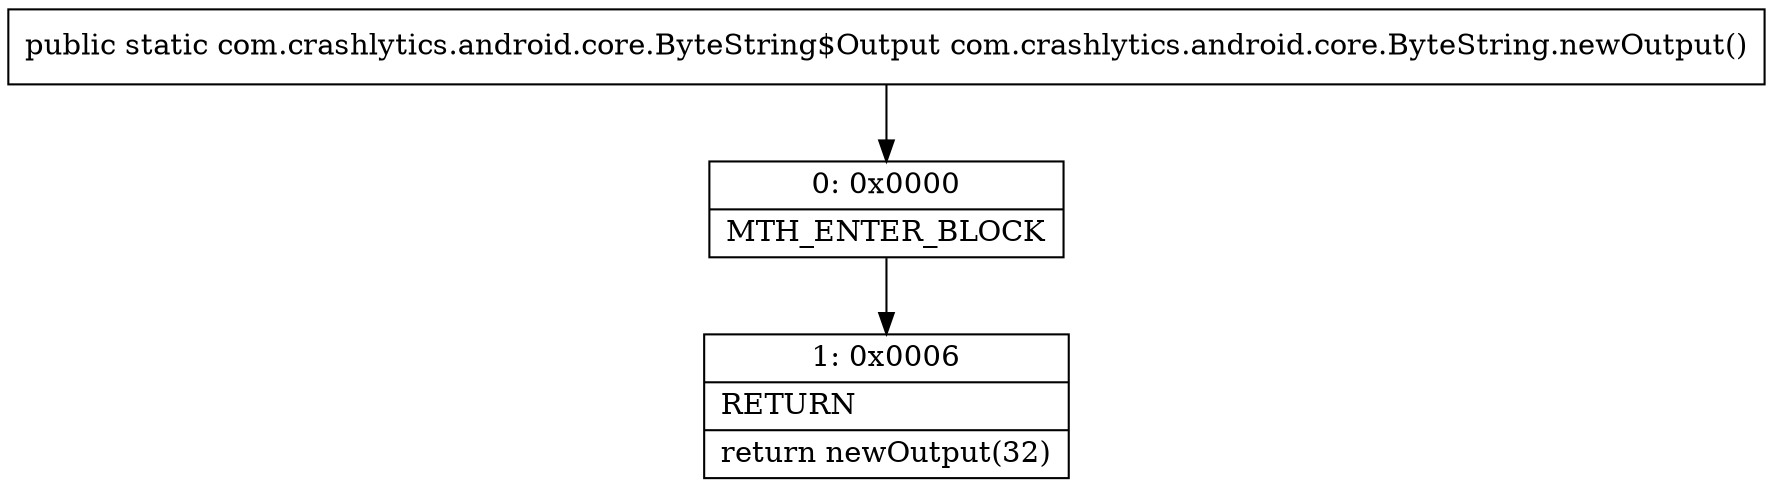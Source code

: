 digraph "CFG forcom.crashlytics.android.core.ByteString.newOutput()Lcom\/crashlytics\/android\/core\/ByteString$Output;" {
Node_0 [shape=record,label="{0\:\ 0x0000|MTH_ENTER_BLOCK\l}"];
Node_1 [shape=record,label="{1\:\ 0x0006|RETURN\l|return newOutput(32)\l}"];
MethodNode[shape=record,label="{public static com.crashlytics.android.core.ByteString$Output com.crashlytics.android.core.ByteString.newOutput() }"];
MethodNode -> Node_0;
Node_0 -> Node_1;
}

